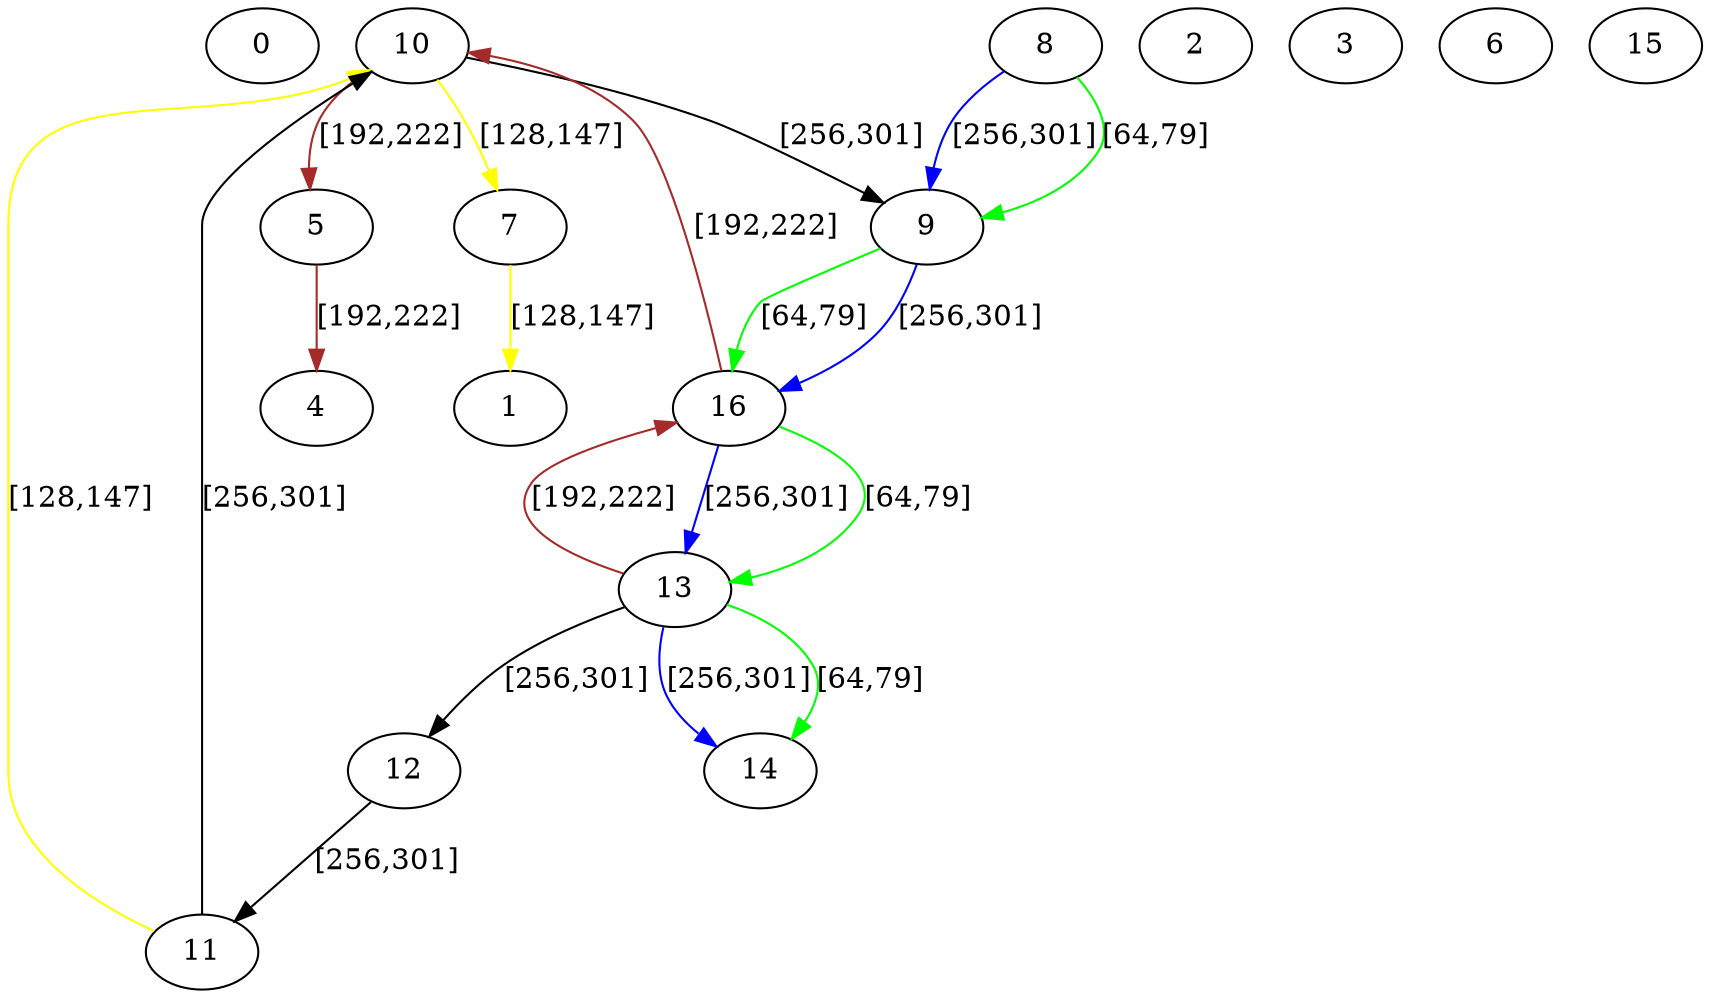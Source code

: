 digraph  {
0 [label=0];
1 [label=1];
2 [label=2];
3 [label=3];
4 [label=4];
5 [label=5];
6 [label=6];
7 [label=7];
8 [label=8];
9 [label=9];
10 [label=10];
11 [label=11];
12 [label=12];
13 [label=13];
14 [label=14];
15 [label=15];
16 [label=16];
5 -> 4  [color=brown, key=0, label="[192,222]"];
7 -> 1  [color=yellow, key=0, label="[128,147]"];
8 -> 9  [color=blue, key=0, label="[256,301]"];
8 -> 9  [color=green, key=1, label="[64,79]"];
9 -> 16  [color=blue, key=0, label="[256,301]"];
9 -> 16  [color=green, key=1, label="[64,79]"];
10 -> 7  [color=yellow, key=0, label="[128,147]"];
10 -> 5  [color=brown, key=0, label="[192,222]"];
10 -> 9  [color=black, key=0, label="[256,301]"];
11 -> 10  [color=yellow, key=0, label="[128,147]"];
11 -> 10  [color=black, key=1, label="[256,301]"];
12 -> 11  [color=black, key=0, label="[256,301]"];
13 -> 14  [color=blue, key=0, label="[256,301]"];
13 -> 14  [color=green, key=1, label="[64,79]"];
13 -> 16  [color=brown, key=0, label="[192,222]"];
13 -> 12  [color=black, key=0, label="[256,301]"];
16 -> 13  [color=blue, key=0, label="[256,301]"];
16 -> 13  [color=green, key=1, label="[64,79]"];
16 -> 10  [color=brown, key=0, label="[192,222]"];
}
